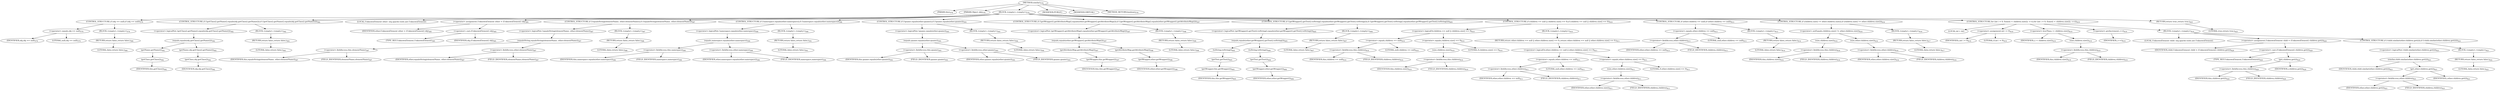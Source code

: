 digraph "similar" {  
"1098" [label = <(METHOD,similar)<SUB>578</SUB>> ]
"59" [label = <(PARAM,this)<SUB>578</SUB>> ]
"1099" [label = <(PARAM,Object obj)<SUB>578</SUB>> ]
"1100" [label = <(BLOCK,&lt;empty&gt;,&lt;empty&gt;)<SUB>578</SUB>> ]
"1101" [label = <(CONTROL_STRUCTURE,if (obj == null),if (obj == null))<SUB>579</SUB>> ]
"1102" [label = <(&lt;operator&gt;.equals,obj == null)<SUB>579</SUB>> ]
"1103" [label = <(IDENTIFIER,obj,obj == null)<SUB>579</SUB>> ]
"1104" [label = <(LITERAL,null,obj == null)<SUB>579</SUB>> ]
"1105" [label = <(BLOCK,&lt;empty&gt;,&lt;empty&gt;)<SUB>579</SUB>> ]
"1106" [label = <(RETURN,return false;,return false;)<SUB>580</SUB>> ]
"1107" [label = <(LITERAL,false,return false;)<SUB>580</SUB>> ]
"1108" [label = <(CONTROL_STRUCTURE,if (!getClass().getName().equals(obj.getClass().getName())),if (!getClass().getName().equals(obj.getClass().getName())))<SUB>582</SUB>> ]
"1109" [label = <(&lt;operator&gt;.logicalNot,!getClass().getName().equals(obj.getClass().getName()))<SUB>582</SUB>> ]
"1110" [label = <(equals,equals(obj.getClass().getName()))<SUB>582</SUB>> ]
"1111" [label = <(getName,getName())<SUB>582</SUB>> ]
"1112" [label = <(getClass,getClass())<SUB>582</SUB>> ]
"58" [label = <(IDENTIFIER,this,getClass())<SUB>582</SUB>> ]
"1113" [label = <(getName,obj.getClass().getName())<SUB>582</SUB>> ]
"1114" [label = <(getClass,obj.getClass())<SUB>582</SUB>> ]
"1115" [label = <(IDENTIFIER,obj,obj.getClass())<SUB>582</SUB>> ]
"1116" [label = <(BLOCK,&lt;empty&gt;,&lt;empty&gt;)<SUB>582</SUB>> ]
"1117" [label = <(RETURN,return false;,return false;)<SUB>583</SUB>> ]
"1118" [label = <(LITERAL,false,return false;)<SUB>583</SUB>> ]
"1119" [label = <(LOCAL,UnknownElement other: org.apache.tools.ant.UnknownElement)> ]
"1120" [label = <(&lt;operator&gt;.assignment,UnknownElement other = (UnknownElement) obj)<SUB>585</SUB>> ]
"1121" [label = <(IDENTIFIER,other,UnknownElement other = (UnknownElement) obj)<SUB>585</SUB>> ]
"1122" [label = <(&lt;operator&gt;.cast,(UnknownElement) obj)<SUB>585</SUB>> ]
"1123" [label = <(TYPE_REF,UnknownElement,UnknownElement)<SUB>585</SUB>> ]
"1124" [label = <(IDENTIFIER,obj,(UnknownElement) obj)<SUB>585</SUB>> ]
"1125" [label = <(CONTROL_STRUCTURE,if (!equalsString(elementName, other.elementName)),if (!equalsString(elementName, other.elementName)))<SUB>587</SUB>> ]
"1126" [label = <(&lt;operator&gt;.logicalNot,!equalsString(elementName, other.elementName))<SUB>587</SUB>> ]
"1127" [label = <(equalsString,equalsString(elementName, other.elementName))<SUB>587</SUB>> ]
"1128" [label = <(&lt;operator&gt;.fieldAccess,this.elementName)<SUB>587</SUB>> ]
"1129" [label = <(IDENTIFIER,this,equalsString(elementName, other.elementName))<SUB>587</SUB>> ]
"1130" [label = <(FIELD_IDENTIFIER,elementName,elementName)<SUB>587</SUB>> ]
"1131" [label = <(&lt;operator&gt;.fieldAccess,other.elementName)<SUB>587</SUB>> ]
"1132" [label = <(IDENTIFIER,other,equalsString(elementName, other.elementName))<SUB>587</SUB>> ]
"1133" [label = <(FIELD_IDENTIFIER,elementName,elementName)<SUB>587</SUB>> ]
"1134" [label = <(BLOCK,&lt;empty&gt;,&lt;empty&gt;)<SUB>587</SUB>> ]
"1135" [label = <(RETURN,return false;,return false;)<SUB>588</SUB>> ]
"1136" [label = <(LITERAL,false,return false;)<SUB>588</SUB>> ]
"1137" [label = <(CONTROL_STRUCTURE,if (!namespace.equals(other.namespace)),if (!namespace.equals(other.namespace)))<SUB>590</SUB>> ]
"1138" [label = <(&lt;operator&gt;.logicalNot,!namespace.equals(other.namespace))<SUB>590</SUB>> ]
"1139" [label = <(equals,namespace.equals(other.namespace))<SUB>590</SUB>> ]
"1140" [label = <(&lt;operator&gt;.fieldAccess,this.namespace)<SUB>590</SUB>> ]
"1141" [label = <(IDENTIFIER,this,namespace.equals(other.namespace))<SUB>590</SUB>> ]
"1142" [label = <(FIELD_IDENTIFIER,namespace,namespace)<SUB>590</SUB>> ]
"1143" [label = <(&lt;operator&gt;.fieldAccess,other.namespace)<SUB>590</SUB>> ]
"1144" [label = <(IDENTIFIER,other,namespace.equals(other.namespace))<SUB>590</SUB>> ]
"1145" [label = <(FIELD_IDENTIFIER,namespace,namespace)<SUB>590</SUB>> ]
"1146" [label = <(BLOCK,&lt;empty&gt;,&lt;empty&gt;)<SUB>590</SUB>> ]
"1147" [label = <(RETURN,return false;,return false;)<SUB>591</SUB>> ]
"1148" [label = <(LITERAL,false,return false;)<SUB>591</SUB>> ]
"1149" [label = <(CONTROL_STRUCTURE,if (!qname.equals(other.qname)),if (!qname.equals(other.qname)))<SUB>593</SUB>> ]
"1150" [label = <(&lt;operator&gt;.logicalNot,!qname.equals(other.qname))<SUB>593</SUB>> ]
"1151" [label = <(equals,qname.equals(other.qname))<SUB>593</SUB>> ]
"1152" [label = <(&lt;operator&gt;.fieldAccess,this.qname)<SUB>593</SUB>> ]
"1153" [label = <(IDENTIFIER,this,qname.equals(other.qname))<SUB>593</SUB>> ]
"1154" [label = <(FIELD_IDENTIFIER,qname,qname)<SUB>593</SUB>> ]
"1155" [label = <(&lt;operator&gt;.fieldAccess,other.qname)<SUB>593</SUB>> ]
"1156" [label = <(IDENTIFIER,other,qname.equals(other.qname))<SUB>593</SUB>> ]
"1157" [label = <(FIELD_IDENTIFIER,qname,qname)<SUB>593</SUB>> ]
"1158" [label = <(BLOCK,&lt;empty&gt;,&lt;empty&gt;)<SUB>593</SUB>> ]
"1159" [label = <(RETURN,return false;,return false;)<SUB>594</SUB>> ]
"1160" [label = <(LITERAL,false,return false;)<SUB>594</SUB>> ]
"1161" [label = <(CONTROL_STRUCTURE,if (!getWrapper().getAttributeMap().equals(other.getWrapper().getAttributeMap())),if (!getWrapper().getAttributeMap().equals(other.getWrapper().getAttributeMap())))<SUB>597</SUB>> ]
"1162" [label = <(&lt;operator&gt;.logicalNot,!getWrapper().getAttributeMap().equals(other.getWrapper().getAttributeMap()))<SUB>597</SUB>> ]
"1163" [label = <(equals,equals(other.getWrapper().getAttributeMap()))<SUB>597</SUB>> ]
"1164" [label = <(getAttributeMap,getAttributeMap())<SUB>597</SUB>> ]
"1165" [label = <(getWrapper,this.getWrapper())<SUB>597</SUB>> ]
"60" [label = <(IDENTIFIER,this,this.getWrapper())<SUB>597</SUB>> ]
"1166" [label = <(getAttributeMap,getAttributeMap())<SUB>598</SUB>> ]
"1167" [label = <(getWrapper,other.getWrapper())<SUB>598</SUB>> ]
"1168" [label = <(IDENTIFIER,other,other.getWrapper())<SUB>598</SUB>> ]
"1169" [label = <(BLOCK,&lt;empty&gt;,&lt;empty&gt;)<SUB>598</SUB>> ]
"1170" [label = <(RETURN,return false;,return false;)<SUB>599</SUB>> ]
"1171" [label = <(LITERAL,false,return false;)<SUB>599</SUB>> ]
"1172" [label = <(CONTROL_STRUCTURE,if (!getWrapper().getText().toString().equals(other.getWrapper().getText().toString())),if (!getWrapper().getText().toString().equals(other.getWrapper().getText().toString())))<SUB>605</SUB>> ]
"1173" [label = <(&lt;operator&gt;.logicalNot,!getWrapper().getText().toString().equals(other.getWrapper().getText().toString()))<SUB>605</SUB>> ]
"1174" [label = <(equals,equals(other.getWrapper().getText().toString()))<SUB>605</SUB>> ]
"1175" [label = <(toString,toString())<SUB>605</SUB>> ]
"1176" [label = <(getText,getText())<SUB>605</SUB>> ]
"1177" [label = <(getWrapper,this.getWrapper())<SUB>605</SUB>> ]
"61" [label = <(IDENTIFIER,this,this.getWrapper())<SUB>605</SUB>> ]
"1178" [label = <(toString,toString())<SUB>606</SUB>> ]
"1179" [label = <(getText,getText())<SUB>606</SUB>> ]
"1180" [label = <(getWrapper,other.getWrapper())<SUB>606</SUB>> ]
"1181" [label = <(IDENTIFIER,other,other.getWrapper())<SUB>606</SUB>> ]
"1182" [label = <(BLOCK,&lt;empty&gt;,&lt;empty&gt;)<SUB>606</SUB>> ]
"1183" [label = <(RETURN,return false;,return false;)<SUB>607</SUB>> ]
"1184" [label = <(LITERAL,false,return false;)<SUB>607</SUB>> ]
"1185" [label = <(CONTROL_STRUCTURE,if (children == null || children.size() == 0),if (children == null || children.size() == 0))<SUB>610</SUB>> ]
"1186" [label = <(&lt;operator&gt;.logicalOr,children == null || children.size() == 0)<SUB>610</SUB>> ]
"1187" [label = <(&lt;operator&gt;.equals,children == null)<SUB>610</SUB>> ]
"1188" [label = <(&lt;operator&gt;.fieldAccess,this.children)<SUB>610</SUB>> ]
"1189" [label = <(IDENTIFIER,this,children == null)<SUB>610</SUB>> ]
"1190" [label = <(FIELD_IDENTIFIER,children,children)<SUB>610</SUB>> ]
"1191" [label = <(LITERAL,null,children == null)<SUB>610</SUB>> ]
"1192" [label = <(&lt;operator&gt;.equals,children.size() == 0)<SUB>610</SUB>> ]
"1193" [label = <(size,children.size())<SUB>610</SUB>> ]
"1194" [label = <(&lt;operator&gt;.fieldAccess,this.children)<SUB>610</SUB>> ]
"1195" [label = <(IDENTIFIER,this,children.size())<SUB>610</SUB>> ]
"1196" [label = <(FIELD_IDENTIFIER,children,children)<SUB>610</SUB>> ]
"1197" [label = <(LITERAL,0,children.size() == 0)<SUB>610</SUB>> ]
"1198" [label = <(BLOCK,&lt;empty&gt;,&lt;empty&gt;)<SUB>610</SUB>> ]
"1199" [label = <(RETURN,return other.children == null || other.children.size() == 0;,return other.children == null || other.children.size() == 0;)<SUB>611</SUB>> ]
"1200" [label = <(&lt;operator&gt;.logicalOr,other.children == null || other.children.size() == 0)<SUB>611</SUB>> ]
"1201" [label = <(&lt;operator&gt;.equals,other.children == null)<SUB>611</SUB>> ]
"1202" [label = <(&lt;operator&gt;.fieldAccess,other.children)<SUB>611</SUB>> ]
"1203" [label = <(IDENTIFIER,other,other.children == null)<SUB>611</SUB>> ]
"1204" [label = <(FIELD_IDENTIFIER,children,children)<SUB>611</SUB>> ]
"1205" [label = <(LITERAL,null,other.children == null)<SUB>611</SUB>> ]
"1206" [label = <(&lt;operator&gt;.equals,other.children.size() == 0)<SUB>611</SUB>> ]
"1207" [label = <(size,other.children.size())<SUB>611</SUB>> ]
"1208" [label = <(&lt;operator&gt;.fieldAccess,other.children)<SUB>611</SUB>> ]
"1209" [label = <(IDENTIFIER,other,other.children.size())<SUB>611</SUB>> ]
"1210" [label = <(FIELD_IDENTIFIER,children,children)<SUB>611</SUB>> ]
"1211" [label = <(LITERAL,0,other.children.size() == 0)<SUB>611</SUB>> ]
"1212" [label = <(CONTROL_STRUCTURE,if (other.children == null),if (other.children == null))<SUB>613</SUB>> ]
"1213" [label = <(&lt;operator&gt;.equals,other.children == null)<SUB>613</SUB>> ]
"1214" [label = <(&lt;operator&gt;.fieldAccess,other.children)<SUB>613</SUB>> ]
"1215" [label = <(IDENTIFIER,other,other.children == null)<SUB>613</SUB>> ]
"1216" [label = <(FIELD_IDENTIFIER,children,children)<SUB>613</SUB>> ]
"1217" [label = <(LITERAL,null,other.children == null)<SUB>613</SUB>> ]
"1218" [label = <(BLOCK,&lt;empty&gt;,&lt;empty&gt;)<SUB>613</SUB>> ]
"1219" [label = <(RETURN,return false;,return false;)<SUB>614</SUB>> ]
"1220" [label = <(LITERAL,false,return false;)<SUB>614</SUB>> ]
"1221" [label = <(CONTROL_STRUCTURE,if (children.size() != other.children.size()),if (children.size() != other.children.size()))<SUB>616</SUB>> ]
"1222" [label = <(&lt;operator&gt;.notEquals,children.size() != other.children.size())<SUB>616</SUB>> ]
"1223" [label = <(size,children.size())<SUB>616</SUB>> ]
"1224" [label = <(&lt;operator&gt;.fieldAccess,this.children)<SUB>616</SUB>> ]
"1225" [label = <(IDENTIFIER,this,children.size())<SUB>616</SUB>> ]
"1226" [label = <(FIELD_IDENTIFIER,children,children)<SUB>616</SUB>> ]
"1227" [label = <(size,other.children.size())<SUB>616</SUB>> ]
"1228" [label = <(&lt;operator&gt;.fieldAccess,other.children)<SUB>616</SUB>> ]
"1229" [label = <(IDENTIFIER,other,other.children.size())<SUB>616</SUB>> ]
"1230" [label = <(FIELD_IDENTIFIER,children,children)<SUB>616</SUB>> ]
"1231" [label = <(BLOCK,&lt;empty&gt;,&lt;empty&gt;)<SUB>616</SUB>> ]
"1232" [label = <(RETURN,return false;,return false;)<SUB>617</SUB>> ]
"1233" [label = <(LITERAL,false,return false;)<SUB>617</SUB>> ]
"1234" [label = <(CONTROL_STRUCTURE,for (int i = 0; Some(i &lt; children.size()); ++i),for (int i = 0; Some(i &lt; children.size()); ++i))<SUB>619</SUB>> ]
"1235" [label = <(LOCAL,int i: int)> ]
"1236" [label = <(&lt;operator&gt;.assignment,int i = 0)<SUB>619</SUB>> ]
"1237" [label = <(IDENTIFIER,i,int i = 0)<SUB>619</SUB>> ]
"1238" [label = <(LITERAL,0,int i = 0)<SUB>619</SUB>> ]
"1239" [label = <(&lt;operator&gt;.lessThan,i &lt; children.size())<SUB>619</SUB>> ]
"1240" [label = <(IDENTIFIER,i,i &lt; children.size())<SUB>619</SUB>> ]
"1241" [label = <(size,children.size())<SUB>619</SUB>> ]
"1242" [label = <(&lt;operator&gt;.fieldAccess,this.children)<SUB>619</SUB>> ]
"1243" [label = <(IDENTIFIER,this,children.size())<SUB>619</SUB>> ]
"1244" [label = <(FIELD_IDENTIFIER,children,children)<SUB>619</SUB>> ]
"1245" [label = <(&lt;operator&gt;.preIncrement,++i)<SUB>619</SUB>> ]
"1246" [label = <(IDENTIFIER,i,++i)<SUB>619</SUB>> ]
"1247" [label = <(BLOCK,&lt;empty&gt;,&lt;empty&gt;)<SUB>619</SUB>> ]
"1248" [label = <(LOCAL,UnknownElement child: org.apache.tools.ant.UnknownElement)> ]
"1249" [label = <(&lt;operator&gt;.assignment,UnknownElement child = (UnknownElement) children.get(i))<SUB>620</SUB>> ]
"1250" [label = <(IDENTIFIER,child,UnknownElement child = (UnknownElement) children.get(i))<SUB>620</SUB>> ]
"1251" [label = <(&lt;operator&gt;.cast,(UnknownElement) children.get(i))<SUB>620</SUB>> ]
"1252" [label = <(TYPE_REF,UnknownElement,UnknownElement)<SUB>620</SUB>> ]
"1253" [label = <(get,children.get(i))<SUB>620</SUB>> ]
"1254" [label = <(&lt;operator&gt;.fieldAccess,this.children)<SUB>620</SUB>> ]
"1255" [label = <(IDENTIFIER,this,children.get(i))<SUB>620</SUB>> ]
"1256" [label = <(FIELD_IDENTIFIER,children,children)<SUB>620</SUB>> ]
"1257" [label = <(IDENTIFIER,i,children.get(i))<SUB>620</SUB>> ]
"1258" [label = <(CONTROL_STRUCTURE,if (!child.similar(other.children.get(i))),if (!child.similar(other.children.get(i))))<SUB>621</SUB>> ]
"1259" [label = <(&lt;operator&gt;.logicalNot,!child.similar(other.children.get(i)))<SUB>621</SUB>> ]
"1260" [label = <(similar,child.similar(other.children.get(i)))<SUB>621</SUB>> ]
"1261" [label = <(IDENTIFIER,child,child.similar(other.children.get(i)))<SUB>621</SUB>> ]
"1262" [label = <(get,other.children.get(i))<SUB>621</SUB>> ]
"1263" [label = <(&lt;operator&gt;.fieldAccess,other.children)<SUB>621</SUB>> ]
"1264" [label = <(IDENTIFIER,other,other.children.get(i))<SUB>621</SUB>> ]
"1265" [label = <(FIELD_IDENTIFIER,children,children)<SUB>621</SUB>> ]
"1266" [label = <(IDENTIFIER,i,other.children.get(i))<SUB>621</SUB>> ]
"1267" [label = <(BLOCK,&lt;empty&gt;,&lt;empty&gt;)<SUB>621</SUB>> ]
"1268" [label = <(RETURN,return false;,return false;)<SUB>622</SUB>> ]
"1269" [label = <(LITERAL,false,return false;)<SUB>622</SUB>> ]
"1270" [label = <(RETURN,return true;,return true;)<SUB>625</SUB>> ]
"1271" [label = <(LITERAL,true,return true;)<SUB>625</SUB>> ]
"1272" [label = <(MODIFIER,PUBLIC)> ]
"1273" [label = <(MODIFIER,VIRTUAL)> ]
"1274" [label = <(METHOD_RETURN,boolean)<SUB>578</SUB>> ]
  "1098" -> "59" 
  "1098" -> "1099" 
  "1098" -> "1100" 
  "1098" -> "1272" 
  "1098" -> "1273" 
  "1098" -> "1274" 
  "1100" -> "1101" 
  "1100" -> "1108" 
  "1100" -> "1119" 
  "1100" -> "1120" 
  "1100" -> "1125" 
  "1100" -> "1137" 
  "1100" -> "1149" 
  "1100" -> "1161" 
  "1100" -> "1172" 
  "1100" -> "1185" 
  "1100" -> "1212" 
  "1100" -> "1221" 
  "1100" -> "1234" 
  "1100" -> "1270" 
  "1101" -> "1102" 
  "1101" -> "1105" 
  "1102" -> "1103" 
  "1102" -> "1104" 
  "1105" -> "1106" 
  "1106" -> "1107" 
  "1108" -> "1109" 
  "1108" -> "1116" 
  "1109" -> "1110" 
  "1110" -> "1111" 
  "1110" -> "1113" 
  "1111" -> "1112" 
  "1112" -> "58" 
  "1113" -> "1114" 
  "1114" -> "1115" 
  "1116" -> "1117" 
  "1117" -> "1118" 
  "1120" -> "1121" 
  "1120" -> "1122" 
  "1122" -> "1123" 
  "1122" -> "1124" 
  "1125" -> "1126" 
  "1125" -> "1134" 
  "1126" -> "1127" 
  "1127" -> "1128" 
  "1127" -> "1131" 
  "1128" -> "1129" 
  "1128" -> "1130" 
  "1131" -> "1132" 
  "1131" -> "1133" 
  "1134" -> "1135" 
  "1135" -> "1136" 
  "1137" -> "1138" 
  "1137" -> "1146" 
  "1138" -> "1139" 
  "1139" -> "1140" 
  "1139" -> "1143" 
  "1140" -> "1141" 
  "1140" -> "1142" 
  "1143" -> "1144" 
  "1143" -> "1145" 
  "1146" -> "1147" 
  "1147" -> "1148" 
  "1149" -> "1150" 
  "1149" -> "1158" 
  "1150" -> "1151" 
  "1151" -> "1152" 
  "1151" -> "1155" 
  "1152" -> "1153" 
  "1152" -> "1154" 
  "1155" -> "1156" 
  "1155" -> "1157" 
  "1158" -> "1159" 
  "1159" -> "1160" 
  "1161" -> "1162" 
  "1161" -> "1169" 
  "1162" -> "1163" 
  "1163" -> "1164" 
  "1163" -> "1166" 
  "1164" -> "1165" 
  "1165" -> "60" 
  "1166" -> "1167" 
  "1167" -> "1168" 
  "1169" -> "1170" 
  "1170" -> "1171" 
  "1172" -> "1173" 
  "1172" -> "1182" 
  "1173" -> "1174" 
  "1174" -> "1175" 
  "1174" -> "1178" 
  "1175" -> "1176" 
  "1176" -> "1177" 
  "1177" -> "61" 
  "1178" -> "1179" 
  "1179" -> "1180" 
  "1180" -> "1181" 
  "1182" -> "1183" 
  "1183" -> "1184" 
  "1185" -> "1186" 
  "1185" -> "1198" 
  "1186" -> "1187" 
  "1186" -> "1192" 
  "1187" -> "1188" 
  "1187" -> "1191" 
  "1188" -> "1189" 
  "1188" -> "1190" 
  "1192" -> "1193" 
  "1192" -> "1197" 
  "1193" -> "1194" 
  "1194" -> "1195" 
  "1194" -> "1196" 
  "1198" -> "1199" 
  "1199" -> "1200" 
  "1200" -> "1201" 
  "1200" -> "1206" 
  "1201" -> "1202" 
  "1201" -> "1205" 
  "1202" -> "1203" 
  "1202" -> "1204" 
  "1206" -> "1207" 
  "1206" -> "1211" 
  "1207" -> "1208" 
  "1208" -> "1209" 
  "1208" -> "1210" 
  "1212" -> "1213" 
  "1212" -> "1218" 
  "1213" -> "1214" 
  "1213" -> "1217" 
  "1214" -> "1215" 
  "1214" -> "1216" 
  "1218" -> "1219" 
  "1219" -> "1220" 
  "1221" -> "1222" 
  "1221" -> "1231" 
  "1222" -> "1223" 
  "1222" -> "1227" 
  "1223" -> "1224" 
  "1224" -> "1225" 
  "1224" -> "1226" 
  "1227" -> "1228" 
  "1228" -> "1229" 
  "1228" -> "1230" 
  "1231" -> "1232" 
  "1232" -> "1233" 
  "1234" -> "1235" 
  "1234" -> "1236" 
  "1234" -> "1239" 
  "1234" -> "1245" 
  "1234" -> "1247" 
  "1236" -> "1237" 
  "1236" -> "1238" 
  "1239" -> "1240" 
  "1239" -> "1241" 
  "1241" -> "1242" 
  "1242" -> "1243" 
  "1242" -> "1244" 
  "1245" -> "1246" 
  "1247" -> "1248" 
  "1247" -> "1249" 
  "1247" -> "1258" 
  "1249" -> "1250" 
  "1249" -> "1251" 
  "1251" -> "1252" 
  "1251" -> "1253" 
  "1253" -> "1254" 
  "1253" -> "1257" 
  "1254" -> "1255" 
  "1254" -> "1256" 
  "1258" -> "1259" 
  "1258" -> "1267" 
  "1259" -> "1260" 
  "1260" -> "1261" 
  "1260" -> "1262" 
  "1262" -> "1263" 
  "1262" -> "1266" 
  "1263" -> "1264" 
  "1263" -> "1265" 
  "1267" -> "1268" 
  "1268" -> "1269" 
  "1270" -> "1271" 
}
